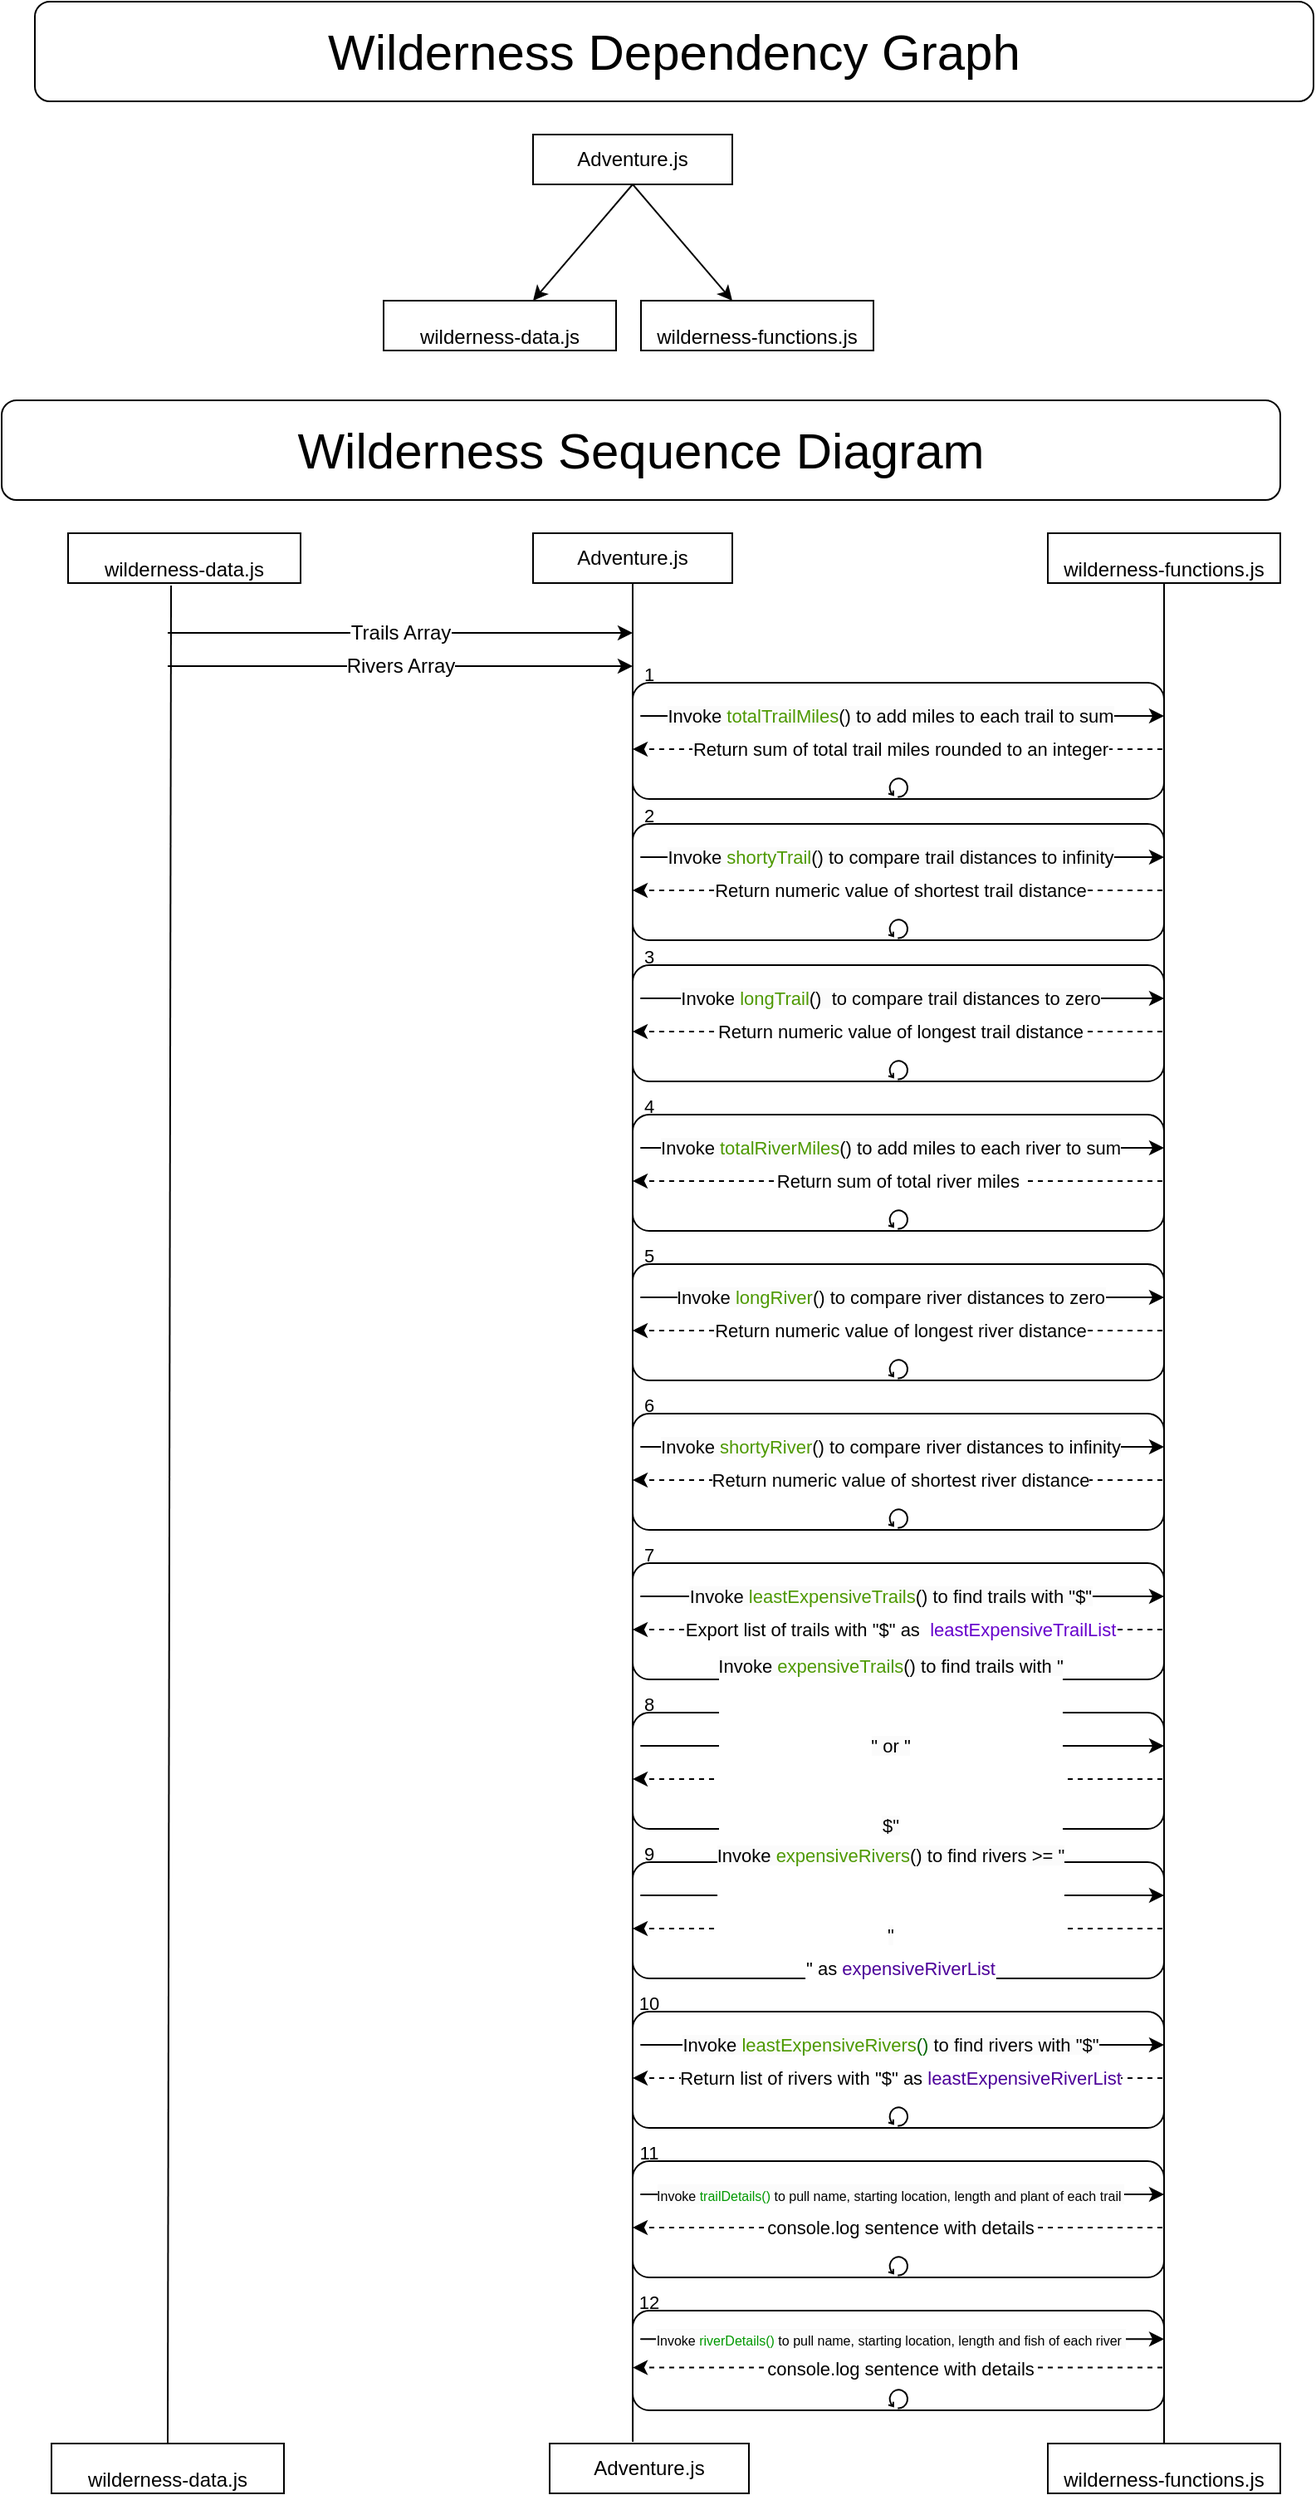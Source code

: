 <mxfile>
    <diagram id="IMA06GKuvG5ogUwGVKnu" name="Page-1">
        <mxGraphModel dx="1733" dy="1034" grid="1" gridSize="10" guides="1" tooltips="1" connect="1" arrows="1" fold="1" page="1" pageScale="1" pageWidth="850" pageHeight="1100" math="0" shadow="0">
            <root>
                <mxCell id="0"/>
                <mxCell id="1" parent="0"/>
                <mxCell id="2" value="Adventure.js" style="rounded=0;whiteSpace=wrap;html=1;" vertex="1" parent="1">
                    <mxGeometry x="360" y="100" width="120" height="30" as="geometry"/>
                </mxCell>
                <mxCell id="3" value="&lt;font style=&quot;font-size: 30px;&quot;&gt;Wilderness Dependency Graph&lt;/font&gt;" style="rounded=1;whiteSpace=wrap;html=1;" vertex="1" parent="1">
                    <mxGeometry x="60" y="20" width="770" height="60" as="geometry"/>
                </mxCell>
                <mxCell id="6" value="" style="endArrow=classic;html=1;fontSize=30;exitX=0.5;exitY=1;exitDx=0;exitDy=0;" edge="1" parent="1" source="2">
                    <mxGeometry width="50" height="50" relative="1" as="geometry">
                        <mxPoint x="450" y="360" as="sourcePoint"/>
                        <mxPoint x="480" y="200" as="targetPoint"/>
                        <Array as="points"/>
                    </mxGeometry>
                </mxCell>
                <mxCell id="7" value="" style="endArrow=classic;html=1;fontSize=30;exitX=0.5;exitY=1;exitDx=0;exitDy=0;" edge="1" parent="1" source="2">
                    <mxGeometry width="50" height="50" relative="1" as="geometry">
                        <mxPoint x="430" y="140" as="sourcePoint"/>
                        <mxPoint x="360" y="200" as="targetPoint"/>
                        <Array as="points"/>
                    </mxGeometry>
                </mxCell>
                <mxCell id="8" value="&lt;font style=&quot;font-size: 12px;&quot;&gt;wilderness-functions.js&lt;/font&gt;" style="rounded=0;whiteSpace=wrap;html=1;fontSize=30;" vertex="1" parent="1">
                    <mxGeometry x="425" y="200" width="140" height="30" as="geometry"/>
                </mxCell>
                <mxCell id="10" value="&lt;span style=&quot;font-size: 12px;&quot;&gt;wilderness-data.js&lt;/span&gt;" style="rounded=0;whiteSpace=wrap;html=1;fontSize=30;" vertex="1" parent="1">
                    <mxGeometry x="270" y="200" width="140" height="30" as="geometry"/>
                </mxCell>
                <mxCell id="11" value="&lt;font style=&quot;font-size: 30px;&quot;&gt;Wilderness Sequence Diagram&lt;/font&gt;" style="rounded=1;whiteSpace=wrap;html=1;" vertex="1" parent="1">
                    <mxGeometry x="40" y="260" width="770" height="60" as="geometry"/>
                </mxCell>
                <mxCell id="12" value="Adventure.js" style="rounded=0;whiteSpace=wrap;html=1;" vertex="1" parent="1">
                    <mxGeometry x="360" y="340" width="120" height="30" as="geometry"/>
                </mxCell>
                <mxCell id="13" value="&lt;span style=&quot;font-size: 12px;&quot;&gt;wilderness-data.js&lt;/span&gt;" style="rounded=0;whiteSpace=wrap;html=1;fontSize=30;" vertex="1" parent="1">
                    <mxGeometry x="80" y="340" width="140" height="30" as="geometry"/>
                </mxCell>
                <mxCell id="14" value="&lt;font style=&quot;font-size: 12px;&quot;&gt;wilderness-functions.js&lt;/font&gt;" style="rounded=0;whiteSpace=wrap;html=1;fontSize=30;" vertex="1" parent="1">
                    <mxGeometry x="670" y="340" width="140" height="30" as="geometry"/>
                </mxCell>
                <mxCell id="15" value="" style="endArrow=none;html=1;fontSize=12;entryX=0.443;entryY=1.05;entryDx=0;entryDy=0;entryPerimeter=0;exitX=0.5;exitY=0;exitDx=0;exitDy=0;" edge="1" parent="1" source="132" target="13">
                    <mxGeometry width="50" height="50" relative="1" as="geometry">
                        <mxPoint x="142" y="1481.429" as="sourcePoint"/>
                        <mxPoint x="500" y="510" as="targetPoint"/>
                    </mxGeometry>
                </mxCell>
                <mxCell id="17" value="" style="endArrow=classic;html=1;fontSize=12;" edge="1" parent="1">
                    <mxGeometry relative="1" as="geometry">
                        <mxPoint x="140" y="420" as="sourcePoint"/>
                        <mxPoint x="420" y="420" as="targetPoint"/>
                    </mxGeometry>
                </mxCell>
                <mxCell id="18" value="Rivers Array" style="edgeLabel;resizable=0;html=1;align=center;verticalAlign=middle;fontSize=12;" connectable="0" vertex="1" parent="17">
                    <mxGeometry relative="1" as="geometry"/>
                </mxCell>
                <mxCell id="19" value="" style="endArrow=none;html=1;fontSize=12;entryX=0.5;entryY=1;entryDx=0;entryDy=0;exitX=0.417;exitY=-0.033;exitDx=0;exitDy=0;exitPerimeter=0;" edge="1" parent="1" source="133" target="12">
                    <mxGeometry width="50" height="50" relative="1" as="geometry">
                        <mxPoint x="420" y="1481" as="sourcePoint"/>
                        <mxPoint x="500" y="510" as="targetPoint"/>
                    </mxGeometry>
                </mxCell>
                <mxCell id="20" value="" style="endArrow=classic;html=1;fontSize=12;" edge="1" parent="1">
                    <mxGeometry relative="1" as="geometry">
                        <mxPoint x="140" y="400" as="sourcePoint"/>
                        <mxPoint x="420" y="400" as="targetPoint"/>
                    </mxGeometry>
                </mxCell>
                <mxCell id="21" value="Trails Array" style="edgeLabel;resizable=0;html=1;align=center;verticalAlign=middle;fontSize=12;" connectable="0" vertex="1" parent="20">
                    <mxGeometry relative="1" as="geometry"/>
                </mxCell>
                <mxCell id="24" value="" style="endArrow=none;html=1;fontSize=12;entryX=0.5;entryY=1;entryDx=0;entryDy=0;exitX=0.5;exitY=0;exitDx=0;exitDy=0;" edge="1" parent="1" source="134">
                    <mxGeometry width="50" height="50" relative="1" as="geometry">
                        <mxPoint x="740" y="840" as="sourcePoint"/>
                        <mxPoint x="740" y="370" as="targetPoint"/>
                    </mxGeometry>
                </mxCell>
                <mxCell id="35" value="" style="group" vertex="1" connectable="0" parent="1">
                    <mxGeometry x="420" y="430" width="320" height="70" as="geometry"/>
                </mxCell>
                <mxCell id="23" value="" style="points=[[0.25,0,0],[0.5,0,0],[0.75,0,0],[1,0.25,0],[1,0.5,0],[1,0.75,0],[0.75,1,0],[0.5,1,0],[0.25,1,0],[0,0.75,0],[0,0.5,0],[0,0.25,0]];shape=mxgraph.bpmn.task;whiteSpace=wrap;rectStyle=rounded;size=10;html=1;taskMarker=abstract;isLoopStandard=1;fontSize=12;" vertex="1" parent="35">
                    <mxGeometry width="320" height="70" as="geometry"/>
                </mxCell>
                <mxCell id="29" value="" style="endArrow=classic;html=1;fontSize=11;dashed=1;" edge="1" parent="35">
                    <mxGeometry relative="1" as="geometry">
                        <mxPoint x="319" y="40" as="sourcePoint"/>
                        <mxPoint y="40" as="targetPoint"/>
                        <Array as="points"/>
                    </mxGeometry>
                </mxCell>
                <mxCell id="30" value="Return sum of total trail miles rounded to an integer" style="edgeLabel;resizable=0;html=1;align=center;verticalAlign=middle;fontSize=11;" connectable="0" vertex="1" parent="29">
                    <mxGeometry relative="1" as="geometry">
                        <mxPoint x="1" as="offset"/>
                    </mxGeometry>
                </mxCell>
                <mxCell id="33" value="" style="endArrow=classic;html=1;fontSize=11;" edge="1" parent="35">
                    <mxGeometry relative="1" as="geometry">
                        <mxPoint x="300" y="20" as="sourcePoint"/>
                        <mxPoint x="320" y="20" as="targetPoint"/>
                        <Array as="points">
                            <mxPoint y="20"/>
                        </Array>
                    </mxGeometry>
                </mxCell>
                <mxCell id="34" value="&lt;span style=&quot;background-color: rgb(251, 251, 251);&quot;&gt;Invoke &lt;font color=&quot;#4d9900&quot;&gt;totalTrailMiles&lt;/font&gt;() to add miles to each trail to sum&lt;/span&gt;" style="edgeLabel;resizable=0;html=1;align=center;verticalAlign=middle;fontSize=11;" connectable="0" vertex="1" parent="33">
                    <mxGeometry relative="1" as="geometry">
                        <mxPoint x="145" as="offset"/>
                    </mxGeometry>
                </mxCell>
                <mxCell id="36" value="" style="group" vertex="1" connectable="0" parent="1">
                    <mxGeometry x="420" y="515" width="320" height="70" as="geometry"/>
                </mxCell>
                <mxCell id="37" value="" style="points=[[0.25,0,0],[0.5,0,0],[0.75,0,0],[1,0.25,0],[1,0.5,0],[1,0.75,0],[0.75,1,0],[0.5,1,0],[0.25,1,0],[0,0.75,0],[0,0.5,0],[0,0.25,0]];shape=mxgraph.bpmn.task;whiteSpace=wrap;rectStyle=rounded;size=10;html=1;taskMarker=abstract;isLoopStandard=1;fontSize=12;" vertex="1" parent="36">
                    <mxGeometry width="320" height="70" as="geometry"/>
                </mxCell>
                <mxCell id="38" value="" style="endArrow=classic;html=1;fontSize=11;dashed=1;" edge="1" parent="36">
                    <mxGeometry relative="1" as="geometry">
                        <mxPoint x="319" y="40" as="sourcePoint"/>
                        <mxPoint y="40" as="targetPoint"/>
                        <Array as="points"/>
                    </mxGeometry>
                </mxCell>
                <mxCell id="39" value="Return numeric value of shortest trail distance" style="edgeLabel;resizable=0;html=1;align=center;verticalAlign=middle;fontSize=11;" connectable="0" vertex="1" parent="38">
                    <mxGeometry relative="1" as="geometry">
                        <mxPoint x="1" as="offset"/>
                    </mxGeometry>
                </mxCell>
                <mxCell id="40" value="" style="endArrow=classic;html=1;fontSize=11;" edge="1" parent="36">
                    <mxGeometry relative="1" as="geometry">
                        <mxPoint x="300" y="20" as="sourcePoint"/>
                        <mxPoint x="320" y="20" as="targetPoint"/>
                        <Array as="points">
                            <mxPoint y="20"/>
                        </Array>
                    </mxGeometry>
                </mxCell>
                <mxCell id="41" value="&lt;span style=&quot;background-color: rgb(251, 251, 251);&quot;&gt;Invoke &lt;font color=&quot;#4d9900&quot;&gt;shortyTrail&lt;/font&gt;() to compare trail distances to infinity&lt;/span&gt;" style="edgeLabel;resizable=0;html=1;align=center;verticalAlign=middle;fontSize=11;" connectable="0" vertex="1" parent="40">
                    <mxGeometry relative="1" as="geometry">
                        <mxPoint x="145" as="offset"/>
                    </mxGeometry>
                </mxCell>
                <mxCell id="42" value="" style="group" vertex="1" connectable="0" parent="1">
                    <mxGeometry x="420" y="600" width="320" height="70" as="geometry"/>
                </mxCell>
                <mxCell id="43" value="" style="points=[[0.25,0,0],[0.5,0,0],[0.75,0,0],[1,0.25,0],[1,0.5,0],[1,0.75,0],[0.75,1,0],[0.5,1,0],[0.25,1,0],[0,0.75,0],[0,0.5,0],[0,0.25,0]];shape=mxgraph.bpmn.task;whiteSpace=wrap;rectStyle=rounded;size=10;html=1;taskMarker=abstract;isLoopStandard=1;fontSize=12;" vertex="1" parent="42">
                    <mxGeometry width="320" height="70" as="geometry"/>
                </mxCell>
                <mxCell id="44" value="" style="endArrow=classic;html=1;fontSize=11;dashed=1;" edge="1" parent="42">
                    <mxGeometry relative="1" as="geometry">
                        <mxPoint x="319" y="40" as="sourcePoint"/>
                        <mxPoint y="40" as="targetPoint"/>
                        <Array as="points"/>
                    </mxGeometry>
                </mxCell>
                <mxCell id="45" value="Return numeric value of longest trail distance" style="edgeLabel;resizable=0;html=1;align=center;verticalAlign=middle;fontSize=11;" connectable="0" vertex="1" parent="44">
                    <mxGeometry relative="1" as="geometry">
                        <mxPoint x="1" as="offset"/>
                    </mxGeometry>
                </mxCell>
                <mxCell id="46" value="" style="endArrow=classic;html=1;fontSize=11;" edge="1" parent="42">
                    <mxGeometry relative="1" as="geometry">
                        <mxPoint x="300" y="20" as="sourcePoint"/>
                        <mxPoint x="320" y="20" as="targetPoint"/>
                        <Array as="points">
                            <mxPoint y="20"/>
                        </Array>
                    </mxGeometry>
                </mxCell>
                <mxCell id="47" value="&lt;span style=&quot;background-color: rgb(251, 251, 251);&quot;&gt;Invoke &lt;font color=&quot;#4d9900&quot;&gt;longTrail&lt;/font&gt;()&amp;nbsp; to compare trail distances to zero&lt;/span&gt;" style="edgeLabel;resizable=0;html=1;align=center;verticalAlign=middle;fontSize=11;" connectable="0" vertex="1" parent="46">
                    <mxGeometry relative="1" as="geometry">
                        <mxPoint x="145" as="offset"/>
                    </mxGeometry>
                </mxCell>
                <mxCell id="48" value="" style="group" vertex="1" connectable="0" parent="1">
                    <mxGeometry x="420" y="690" width="320" height="70" as="geometry"/>
                </mxCell>
                <mxCell id="49" value="" style="points=[[0.25,0,0],[0.5,0,0],[0.75,0,0],[1,0.25,0],[1,0.5,0],[1,0.75,0],[0.75,1,0],[0.5,1,0],[0.25,1,0],[0,0.75,0],[0,0.5,0],[0,0.25,0]];shape=mxgraph.bpmn.task;whiteSpace=wrap;rectStyle=rounded;size=10;html=1;taskMarker=abstract;isLoopStandard=1;fontSize=12;" vertex="1" parent="48">
                    <mxGeometry width="320" height="70" as="geometry"/>
                </mxCell>
                <mxCell id="50" value="" style="endArrow=classic;html=1;fontSize=11;dashed=1;" edge="1" parent="48">
                    <mxGeometry relative="1" as="geometry">
                        <mxPoint x="319" y="40" as="sourcePoint"/>
                        <mxPoint y="40" as="targetPoint"/>
                        <Array as="points"/>
                    </mxGeometry>
                </mxCell>
                <mxCell id="51" value="Return sum of total river miles&amp;nbsp;" style="edgeLabel;resizable=0;html=1;align=center;verticalAlign=middle;fontSize=11;" connectable="0" vertex="1" parent="50">
                    <mxGeometry relative="1" as="geometry">
                        <mxPoint x="1" as="offset"/>
                    </mxGeometry>
                </mxCell>
                <mxCell id="52" value="" style="endArrow=classic;html=1;fontSize=11;" edge="1" parent="48">
                    <mxGeometry relative="1" as="geometry">
                        <mxPoint x="300" y="20" as="sourcePoint"/>
                        <mxPoint x="320" y="20" as="targetPoint"/>
                        <Array as="points">
                            <mxPoint y="20"/>
                        </Array>
                    </mxGeometry>
                </mxCell>
                <mxCell id="53" value="&lt;span style=&quot;background-color: rgb(251, 251, 251);&quot;&gt;Invoke &lt;font color=&quot;#4d9900&quot;&gt;totalRiverMiles&lt;/font&gt;() to add miles to each river to sum&lt;/span&gt;" style="edgeLabel;resizable=0;html=1;align=center;verticalAlign=middle;fontSize=11;" connectable="0" vertex="1" parent="52">
                    <mxGeometry relative="1" as="geometry">
                        <mxPoint x="145" as="offset"/>
                    </mxGeometry>
                </mxCell>
                <mxCell id="54" value="" style="group" vertex="1" connectable="0" parent="1">
                    <mxGeometry x="420" y="780" width="320" height="70" as="geometry"/>
                </mxCell>
                <mxCell id="55" value="" style="points=[[0.25,0,0],[0.5,0,0],[0.75,0,0],[1,0.25,0],[1,0.5,0],[1,0.75,0],[0.75,1,0],[0.5,1,0],[0.25,1,0],[0,0.75,0],[0,0.5,0],[0,0.25,0]];shape=mxgraph.bpmn.task;whiteSpace=wrap;rectStyle=rounded;size=10;html=1;taskMarker=abstract;isLoopStandard=1;fontSize=12;" vertex="1" parent="54">
                    <mxGeometry width="320" height="70" as="geometry"/>
                </mxCell>
                <mxCell id="56" value="" style="endArrow=classic;html=1;fontSize=11;dashed=1;" edge="1" parent="54">
                    <mxGeometry relative="1" as="geometry">
                        <mxPoint x="319" y="40" as="sourcePoint"/>
                        <mxPoint y="40" as="targetPoint"/>
                        <Array as="points"/>
                    </mxGeometry>
                </mxCell>
                <mxCell id="57" value="Return numeric value of longest river distance" style="edgeLabel;resizable=0;html=1;align=center;verticalAlign=middle;fontSize=11;" connectable="0" vertex="1" parent="56">
                    <mxGeometry relative="1" as="geometry">
                        <mxPoint x="1" as="offset"/>
                    </mxGeometry>
                </mxCell>
                <mxCell id="58" value="" style="endArrow=classic;html=1;fontSize=11;" edge="1" parent="54">
                    <mxGeometry relative="1" as="geometry">
                        <mxPoint x="300" y="20" as="sourcePoint"/>
                        <mxPoint x="320" y="20" as="targetPoint"/>
                        <Array as="points">
                            <mxPoint y="20"/>
                        </Array>
                    </mxGeometry>
                </mxCell>
                <mxCell id="59" value="&lt;span style=&quot;background-color: rgb(251, 251, 251);&quot;&gt;Invoke &lt;font color=&quot;#4d9900&quot;&gt;longRiver&lt;/font&gt;() to compare river distances to zero&lt;/span&gt;" style="edgeLabel;resizable=0;html=1;align=center;verticalAlign=middle;fontSize=11;" connectable="0" vertex="1" parent="58">
                    <mxGeometry relative="1" as="geometry">
                        <mxPoint x="145" as="offset"/>
                    </mxGeometry>
                </mxCell>
                <mxCell id="60" value="" style="group" vertex="1" connectable="0" parent="1">
                    <mxGeometry x="420" y="870" width="320" height="70" as="geometry"/>
                </mxCell>
                <mxCell id="61" value="" style="points=[[0.25,0,0],[0.5,0,0],[0.75,0,0],[1,0.25,0],[1,0.5,0],[1,0.75,0],[0.75,1,0],[0.5,1,0],[0.25,1,0],[0,0.75,0],[0,0.5,0],[0,0.25,0]];shape=mxgraph.bpmn.task;whiteSpace=wrap;rectStyle=rounded;size=10;html=1;taskMarker=abstract;isLoopStandard=1;fontSize=12;" vertex="1" parent="60">
                    <mxGeometry width="320" height="70" as="geometry"/>
                </mxCell>
                <mxCell id="62" value="" style="endArrow=classic;html=1;fontSize=11;dashed=1;" edge="1" parent="60">
                    <mxGeometry relative="1" as="geometry">
                        <mxPoint x="319" y="40" as="sourcePoint"/>
                        <mxPoint y="40" as="targetPoint"/>
                        <Array as="points"/>
                    </mxGeometry>
                </mxCell>
                <mxCell id="63" value="Return numeric value of shortest river distance" style="edgeLabel;resizable=0;html=1;align=center;verticalAlign=middle;fontSize=11;" connectable="0" vertex="1" parent="62">
                    <mxGeometry relative="1" as="geometry">
                        <mxPoint x="1" as="offset"/>
                    </mxGeometry>
                </mxCell>
                <mxCell id="64" value="" style="endArrow=classic;html=1;fontSize=11;" edge="1" parent="60">
                    <mxGeometry relative="1" as="geometry">
                        <mxPoint x="300" y="20" as="sourcePoint"/>
                        <mxPoint x="320" y="20" as="targetPoint"/>
                        <Array as="points">
                            <mxPoint y="20"/>
                        </Array>
                    </mxGeometry>
                </mxCell>
                <mxCell id="65" value="&lt;span style=&quot;background-color: rgb(251, 251, 251);&quot;&gt;Invoke &lt;font color=&quot;#4d9900&quot;&gt;shortyRiver&lt;/font&gt;() to compare river distances to infinity&lt;/span&gt;" style="edgeLabel;resizable=0;html=1;align=center;verticalAlign=middle;fontSize=11;" connectable="0" vertex="1" parent="64">
                    <mxGeometry relative="1" as="geometry">
                        <mxPoint x="145" as="offset"/>
                    </mxGeometry>
                </mxCell>
                <mxCell id="66" value="" style="group" vertex="1" connectable="0" parent="1">
                    <mxGeometry x="420" y="960" width="320" height="70" as="geometry"/>
                </mxCell>
                <mxCell id="67" value="" style="points=[[0.25,0,0],[0.5,0,0],[0.75,0,0],[1,0.25,0],[1,0.5,0],[1,0.75,0],[0.75,1,0],[0.5,1,0],[0.25,1,0],[0,0.75,0],[0,0.5,0],[0,0.25,0]];shape=mxgraph.bpmn.task;whiteSpace=wrap;rectStyle=rounded;size=10;html=1;taskMarker=abstract;isLoopStandard=1;fontSize=12;" vertex="1" parent="66">
                    <mxGeometry width="320" height="70" as="geometry"/>
                </mxCell>
                <mxCell id="68" value="" style="endArrow=classic;html=1;fontSize=11;dashed=1;" edge="1" parent="66">
                    <mxGeometry relative="1" as="geometry">
                        <mxPoint x="319" y="40" as="sourcePoint"/>
                        <mxPoint y="40" as="targetPoint"/>
                        <Array as="points"/>
                    </mxGeometry>
                </mxCell>
                <mxCell id="69" value="Export list of trails with &quot;$&quot; as&amp;nbsp; &lt;font color=&quot;#6600cc&quot;&gt;leastExpensiveTrailList&lt;/font&gt;" style="edgeLabel;resizable=0;html=1;align=center;verticalAlign=middle;fontSize=11;" connectable="0" vertex="1" parent="68">
                    <mxGeometry relative="1" as="geometry">
                        <mxPoint x="1" as="offset"/>
                    </mxGeometry>
                </mxCell>
                <mxCell id="70" value="" style="endArrow=classic;html=1;fontSize=11;" edge="1" parent="66">
                    <mxGeometry relative="1" as="geometry">
                        <mxPoint x="300" y="20" as="sourcePoint"/>
                        <mxPoint x="320" y="20" as="targetPoint"/>
                        <Array as="points">
                            <mxPoint y="20"/>
                        </Array>
                    </mxGeometry>
                </mxCell>
                <mxCell id="71" value="&lt;span style=&quot;background-color: rgb(251, 251, 251);&quot;&gt;Invoke &lt;font color=&quot;#4d9900&quot;&gt;leastExpensiveTrails&lt;/font&gt;() to find trails with &quot;$&quot;&lt;/span&gt;" style="edgeLabel;resizable=0;html=1;align=center;verticalAlign=middle;fontSize=11;" connectable="0" vertex="1" parent="70">
                    <mxGeometry relative="1" as="geometry">
                        <mxPoint x="145" as="offset"/>
                    </mxGeometry>
                </mxCell>
                <mxCell id="72" value="" style="group" vertex="1" connectable="0" parent="1">
                    <mxGeometry x="420" y="1050" width="320" height="70" as="geometry"/>
                </mxCell>
                <mxCell id="73" value="" style="points=[[0.25,0,0],[0.5,0,0],[0.75,0,0],[1,0.25,0],[1,0.5,0],[1,0.75,0],[0.75,1,0],[0.5,1,0],[0.25,1,0],[0,0.75,0],[0,0.5,0],[0,0.25,0]];shape=mxgraph.bpmn.task;whiteSpace=wrap;rectStyle=rounded;size=10;html=1;taskMarker=abstract;isLoopStandard=1;fontSize=12;" vertex="1" parent="72">
                    <mxGeometry width="320" height="70" as="geometry"/>
                </mxCell>
                <mxCell id="74" value="" style="endArrow=classic;html=1;fontSize=11;dashed=1;" edge="1" parent="72">
                    <mxGeometry relative="1" as="geometry">
                        <mxPoint x="319" y="40" as="sourcePoint"/>
                        <mxPoint y="40" as="targetPoint"/>
                        <Array as="points"/>
                    </mxGeometry>
                </mxCell>
                <mxCell id="75" value="&lt;font style=&quot;font-size: 10px;&quot;&gt;Return list of trails with &quot;$$$$&quot; or &quot;$$$$$&quot; as &lt;font color=&quot;#4c0099&quot;&gt;expensiveTrailList&lt;/font&gt;&lt;/font&gt;" style="edgeLabel;resizable=0;html=1;align=center;verticalAlign=middle;fontSize=11;" connectable="0" vertex="1" parent="74">
                    <mxGeometry relative="1" as="geometry">
                        <mxPoint x="1" as="offset"/>
                    </mxGeometry>
                </mxCell>
                <mxCell id="76" value="" style="endArrow=classic;html=1;fontSize=11;" edge="1" parent="72">
                    <mxGeometry relative="1" as="geometry">
                        <mxPoint x="300" y="20" as="sourcePoint"/>
                        <mxPoint x="320" y="20" as="targetPoint"/>
                        <Array as="points">
                            <mxPoint y="20"/>
                        </Array>
                    </mxGeometry>
                </mxCell>
                <mxCell id="77" value="&lt;span style=&quot;background-color: rgb(251, 251, 251);&quot;&gt;Invoke &lt;font color=&quot;#4d9900&quot;&gt;expensiveTrails&lt;/font&gt;() to find trails with &quot;$$$$&quot; or &quot;$$$$$&quot;&lt;/span&gt;" style="edgeLabel;resizable=0;html=1;align=center;verticalAlign=middle;fontSize=11;" connectable="0" vertex="1" parent="76">
                    <mxGeometry relative="1" as="geometry">
                        <mxPoint x="145" as="offset"/>
                    </mxGeometry>
                </mxCell>
                <mxCell id="78" value="" style="group" vertex="1" connectable="0" parent="1">
                    <mxGeometry x="420" y="1140" width="320" height="70" as="geometry"/>
                </mxCell>
                <mxCell id="79" value="" style="points=[[0.25,0,0],[0.5,0,0],[0.75,0,0],[1,0.25,0],[1,0.5,0],[1,0.75,0],[0.75,1,0],[0.5,1,0],[0.25,1,0],[0,0.75,0],[0,0.5,0],[0,0.25,0]];shape=mxgraph.bpmn.task;whiteSpace=wrap;rectStyle=rounded;size=10;html=1;taskMarker=abstract;isLoopStandard=1;fontSize=12;" vertex="1" parent="78">
                    <mxGeometry width="320" height="70" as="geometry"/>
                </mxCell>
                <mxCell id="80" value="" style="endArrow=classic;html=1;fontSize=11;dashed=1;" edge="1" parent="78">
                    <mxGeometry relative="1" as="geometry">
                        <mxPoint x="319" y="40" as="sourcePoint"/>
                        <mxPoint y="40" as="targetPoint"/>
                        <Array as="points"/>
                    </mxGeometry>
                </mxCell>
                <mxCell id="81" value="Return list of rivers &amp;gt;= &quot;$$$$&quot; as &lt;font color=&quot;#4c0099&quot;&gt;expensiveRiverList&lt;/font&gt;" style="edgeLabel;resizable=0;html=1;align=center;verticalAlign=middle;fontSize=11;" connectable="0" vertex="1" parent="80">
                    <mxGeometry relative="1" as="geometry">
                        <mxPoint x="1" as="offset"/>
                    </mxGeometry>
                </mxCell>
                <mxCell id="82" value="" style="endArrow=classic;html=1;fontSize=11;" edge="1" parent="78">
                    <mxGeometry relative="1" as="geometry">
                        <mxPoint x="300" y="20" as="sourcePoint"/>
                        <mxPoint x="320" y="20" as="targetPoint"/>
                        <Array as="points">
                            <mxPoint y="20"/>
                        </Array>
                    </mxGeometry>
                </mxCell>
                <mxCell id="83" value="&lt;span style=&quot;background-color: rgb(251, 251, 251);&quot;&gt;Invoke &lt;font color=&quot;#4d9900&quot;&gt;expensiveRivers&lt;/font&gt;() to find rivers &amp;gt;= &quot;$$$$&quot;&lt;/span&gt;" style="edgeLabel;resizable=0;html=1;align=center;verticalAlign=middle;fontSize=11;" connectable="0" vertex="1" parent="82">
                    <mxGeometry relative="1" as="geometry">
                        <mxPoint x="145" as="offset"/>
                    </mxGeometry>
                </mxCell>
                <mxCell id="84" value="" style="group" vertex="1" connectable="0" parent="1">
                    <mxGeometry x="420" y="1230" width="320" height="70" as="geometry"/>
                </mxCell>
                <mxCell id="85" value="" style="points=[[0.25,0,0],[0.5,0,0],[0.75,0,0],[1,0.25,0],[1,0.5,0],[1,0.75,0],[0.75,1,0],[0.5,1,0],[0.25,1,0],[0,0.75,0],[0,0.5,0],[0,0.25,0]];shape=mxgraph.bpmn.task;whiteSpace=wrap;rectStyle=rounded;size=10;html=1;taskMarker=abstract;isLoopStandard=1;fontSize=12;" vertex="1" parent="84">
                    <mxGeometry width="320" height="70" as="geometry"/>
                </mxCell>
                <mxCell id="86" value="" style="endArrow=classic;html=1;fontSize=11;dashed=1;" edge="1" parent="84">
                    <mxGeometry relative="1" as="geometry">
                        <mxPoint x="319" y="40" as="sourcePoint"/>
                        <mxPoint y="40" as="targetPoint"/>
                        <Array as="points"/>
                    </mxGeometry>
                </mxCell>
                <mxCell id="87" value="Return list of rivers with &quot;$&quot; as &lt;font color=&quot;#4c0099&quot;&gt;leastExpensiveRiverList&lt;/font&gt;" style="edgeLabel;resizable=0;html=1;align=center;verticalAlign=middle;fontSize=11;" connectable="0" vertex="1" parent="86">
                    <mxGeometry relative="1" as="geometry">
                        <mxPoint x="1" as="offset"/>
                    </mxGeometry>
                </mxCell>
                <mxCell id="88" value="" style="endArrow=classic;html=1;fontSize=11;" edge="1" parent="84">
                    <mxGeometry relative="1" as="geometry">
                        <mxPoint x="300" y="20" as="sourcePoint"/>
                        <mxPoint x="320" y="20" as="targetPoint"/>
                        <Array as="points">
                            <mxPoint y="20"/>
                        </Array>
                    </mxGeometry>
                </mxCell>
                <mxCell id="89" value="&lt;span style=&quot;background-color: rgb(251, 251, 251);&quot;&gt;Invoke &lt;font color=&quot;#4d9900&quot;&gt;leastExpensiveRivers&lt;/font&gt;&lt;font color=&quot;#006600&quot;&gt;()&lt;/font&gt; to find rivers with &quot;$&quot;&lt;/span&gt;" style="edgeLabel;resizable=0;html=1;align=center;verticalAlign=middle;fontSize=11;" connectable="0" vertex="1" parent="88">
                    <mxGeometry relative="1" as="geometry">
                        <mxPoint x="145" as="offset"/>
                    </mxGeometry>
                </mxCell>
                <mxCell id="118" value="10" style="text;html=1;strokeColor=none;fillColor=none;align=center;verticalAlign=middle;whiteSpace=wrap;rounded=0;fontSize=11;" vertex="1" parent="84">
                    <mxGeometry x="5" y="-10" width="10" height="10" as="geometry"/>
                </mxCell>
                <mxCell id="90" value="" style="group" vertex="1" connectable="0" parent="1">
                    <mxGeometry x="420" y="1320" width="320" height="70" as="geometry"/>
                </mxCell>
                <mxCell id="91" value="" style="points=[[0.25,0,0],[0.5,0,0],[0.75,0,0],[1,0.25,0],[1,0.5,0],[1,0.75,0],[0.75,1,0],[0.5,1,0],[0.25,1,0],[0,0.75,0],[0,0.5,0],[0,0.25,0]];shape=mxgraph.bpmn.task;whiteSpace=wrap;rectStyle=rounded;size=10;html=1;taskMarker=abstract;isLoopStandard=1;fontSize=12;" vertex="1" parent="90">
                    <mxGeometry width="320" height="70" as="geometry"/>
                </mxCell>
                <mxCell id="92" value="" style="endArrow=classic;html=1;fontSize=11;dashed=1;" edge="1" parent="90">
                    <mxGeometry relative="1" as="geometry">
                        <mxPoint x="319" y="40" as="sourcePoint"/>
                        <mxPoint y="40" as="targetPoint"/>
                        <Array as="points"/>
                    </mxGeometry>
                </mxCell>
                <mxCell id="93" value="console.log sentence with details" style="edgeLabel;resizable=0;html=1;align=center;verticalAlign=middle;fontSize=11;" connectable="0" vertex="1" parent="92">
                    <mxGeometry relative="1" as="geometry">
                        <mxPoint x="1" as="offset"/>
                    </mxGeometry>
                </mxCell>
                <mxCell id="94" value="" style="endArrow=classic;html=1;fontSize=11;" edge="1" parent="90">
                    <mxGeometry relative="1" as="geometry">
                        <mxPoint x="300" y="20" as="sourcePoint"/>
                        <mxPoint x="320" y="20" as="targetPoint"/>
                        <Array as="points">
                            <mxPoint y="20"/>
                        </Array>
                    </mxGeometry>
                </mxCell>
                <mxCell id="95" value="&lt;p style=&quot;line-height: 0%;&quot;&gt;&lt;span style=&quot;background-color: rgb(251, 251, 251);&quot;&gt;&lt;font style=&quot;font-size: 8px;&quot;&gt;Invoke &lt;font color=&quot;#009900&quot;&gt;trailDetails()&lt;/font&gt; to pull name, starting location, length and plant of each trail&amp;nbsp;&lt;/font&gt;&lt;/span&gt;&lt;/p&gt;" style="edgeLabel;resizable=0;html=1;align=center;verticalAlign=middle;fontSize=11;" connectable="0" vertex="1" parent="94">
                    <mxGeometry relative="1" as="geometry">
                        <mxPoint x="145" as="offset"/>
                    </mxGeometry>
                </mxCell>
                <mxCell id="96" value="1" style="text;html=1;strokeColor=none;fillColor=none;align=center;verticalAlign=middle;whiteSpace=wrap;rounded=0;fontSize=11;" vertex="1" parent="1">
                    <mxGeometry x="425" y="420" width="10" height="10" as="geometry"/>
                </mxCell>
                <mxCell id="99" value="2" style="text;html=1;strokeColor=none;fillColor=none;align=center;verticalAlign=middle;whiteSpace=wrap;rounded=0;fontSize=11;" vertex="1" parent="1">
                    <mxGeometry x="425" y="505" width="10" height="10" as="geometry"/>
                </mxCell>
                <mxCell id="100" value="6" style="text;html=1;strokeColor=none;fillColor=none;align=center;verticalAlign=middle;whiteSpace=wrap;rounded=0;fontSize=11;" vertex="1" parent="1">
                    <mxGeometry x="425" y="860" width="10" height="10" as="geometry"/>
                </mxCell>
                <mxCell id="101" value="7" style="text;html=1;strokeColor=none;fillColor=none;align=center;verticalAlign=middle;whiteSpace=wrap;rounded=0;fontSize=11;" vertex="1" parent="1">
                    <mxGeometry x="425" y="950" width="10" height="10" as="geometry"/>
                </mxCell>
                <mxCell id="102" value="8" style="text;html=1;strokeColor=none;fillColor=none;align=center;verticalAlign=middle;whiteSpace=wrap;rounded=0;fontSize=11;" vertex="1" parent="1">
                    <mxGeometry x="425" y="1040" width="10" height="10" as="geometry"/>
                </mxCell>
                <mxCell id="103" value="5" style="text;html=1;strokeColor=none;fillColor=none;align=center;verticalAlign=middle;whiteSpace=wrap;rounded=0;fontSize=11;" vertex="1" parent="1">
                    <mxGeometry x="425" y="770" width="10" height="10" as="geometry"/>
                </mxCell>
                <mxCell id="107" value="4" style="text;html=1;strokeColor=none;fillColor=none;align=center;verticalAlign=middle;whiteSpace=wrap;rounded=0;fontSize=11;" vertex="1" parent="1">
                    <mxGeometry x="425" y="680" width="10" height="10" as="geometry"/>
                </mxCell>
                <mxCell id="108" value="3" style="text;html=1;strokeColor=none;fillColor=none;align=center;verticalAlign=middle;whiteSpace=wrap;rounded=0;fontSize=11;" vertex="1" parent="1">
                    <mxGeometry x="425" y="590" width="10" height="10" as="geometry"/>
                </mxCell>
                <mxCell id="116" value="9" style="text;html=1;strokeColor=none;fillColor=none;align=center;verticalAlign=middle;whiteSpace=wrap;rounded=0;fontSize=11;" vertex="1" parent="1">
                    <mxGeometry x="425" y="1130" width="10" height="10" as="geometry"/>
                </mxCell>
                <mxCell id="117" value="11" style="text;html=1;strokeColor=none;fillColor=none;align=center;verticalAlign=middle;whiteSpace=wrap;rounded=0;fontSize=11;" vertex="1" parent="1">
                    <mxGeometry x="425" y="1310" width="10" height="10" as="geometry"/>
                </mxCell>
                <mxCell id="119" value="" style="group" vertex="1" connectable="0" parent="1">
                    <mxGeometry x="420" y="1410" width="320" height="60" as="geometry"/>
                </mxCell>
                <mxCell id="120" value="" style="points=[[0.25,0,0],[0.5,0,0],[0.75,0,0],[1,0.25,0],[1,0.5,0],[1,0.75,0],[0.75,1,0],[0.5,1,0],[0.25,1,0],[0,0.75,0],[0,0.5,0],[0,0.25,0]];shape=mxgraph.bpmn.task;whiteSpace=wrap;rectStyle=rounded;size=10;html=1;taskMarker=abstract;isLoopStandard=1;fontSize=12;" vertex="1" parent="119">
                    <mxGeometry width="320" height="60" as="geometry"/>
                </mxCell>
                <mxCell id="121" value="" style="endArrow=classic;html=1;fontSize=11;dashed=1;" edge="1" parent="119">
                    <mxGeometry relative="1" as="geometry">
                        <mxPoint x="319" y="34.286" as="sourcePoint"/>
                        <mxPoint y="34.286" as="targetPoint"/>
                        <Array as="points"/>
                    </mxGeometry>
                </mxCell>
                <mxCell id="122" value="console.log sentence with details" style="edgeLabel;resizable=0;html=1;align=center;verticalAlign=middle;fontSize=11;" connectable="0" vertex="1" parent="121">
                    <mxGeometry relative="1" as="geometry">
                        <mxPoint x="1" as="offset"/>
                    </mxGeometry>
                </mxCell>
                <mxCell id="123" value="" style="endArrow=classic;html=1;fontSize=11;" edge="1" parent="119">
                    <mxGeometry relative="1" as="geometry">
                        <mxPoint x="300" y="17.143" as="sourcePoint"/>
                        <mxPoint x="320" y="17.143" as="targetPoint"/>
                        <Array as="points">
                            <mxPoint y="17.143"/>
                        </Array>
                    </mxGeometry>
                </mxCell>
                <mxCell id="124" value="&lt;p style=&quot;line-height: 0%;&quot;&gt;&lt;span style=&quot;background-color: rgb(251, 251, 251);&quot;&gt;&lt;font style=&quot;font-size: 8px;&quot;&gt;Invoke &lt;font color=&quot;#009900&quot;&gt;riverDetails()&lt;/font&gt; to pull name, starting location, length and fish of each river&amp;nbsp;&lt;/font&gt;&lt;/span&gt;&lt;/p&gt;" style="edgeLabel;resizable=0;html=1;align=center;verticalAlign=middle;fontSize=11;" connectable="0" vertex="1" parent="123">
                    <mxGeometry relative="1" as="geometry">
                        <mxPoint x="145" as="offset"/>
                    </mxGeometry>
                </mxCell>
                <mxCell id="125" value="12" style="text;html=1;strokeColor=none;fillColor=none;align=center;verticalAlign=middle;whiteSpace=wrap;rounded=0;fontSize=11;" vertex="1" parent="1">
                    <mxGeometry x="425" y="1400" width="10" height="10" as="geometry"/>
                </mxCell>
                <mxCell id="132" value="&lt;span style=&quot;font-size: 12px;&quot;&gt;wilderness-data.js&lt;/span&gt;" style="rounded=0;whiteSpace=wrap;html=1;fontSize=30;" vertex="1" parent="1">
                    <mxGeometry x="70" y="1490" width="140" height="30" as="geometry"/>
                </mxCell>
                <mxCell id="133" value="Adventure.js" style="rounded=0;whiteSpace=wrap;html=1;" vertex="1" parent="1">
                    <mxGeometry x="370" y="1490" width="120" height="30" as="geometry"/>
                </mxCell>
                <mxCell id="134" value="&lt;font style=&quot;font-size: 12px;&quot;&gt;wilderness-functions.js&lt;/font&gt;" style="rounded=0;whiteSpace=wrap;html=1;fontSize=30;" vertex="1" parent="1">
                    <mxGeometry x="670" y="1490" width="140" height="30" as="geometry"/>
                </mxCell>
            </root>
        </mxGraphModel>
    </diagram>
</mxfile>